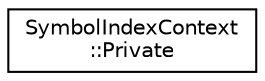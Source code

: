 digraph "类继承关系图"
{
 // INTERACTIVE_SVG=YES
 // LATEX_PDF_SIZE
  edge [fontname="Helvetica",fontsize="10",labelfontname="Helvetica",labelfontsize="10"];
  node [fontname="Helvetica",fontsize="10",shape=record];
  rankdir="LR";
  Node0 [label="SymbolIndexContext\l::Private",height=0.2,width=0.4,color="black", fillcolor="white", style="filled",URL="$dd/d7a/class_symbol_index_context_1_1_private.html",tooltip=" "];
}

